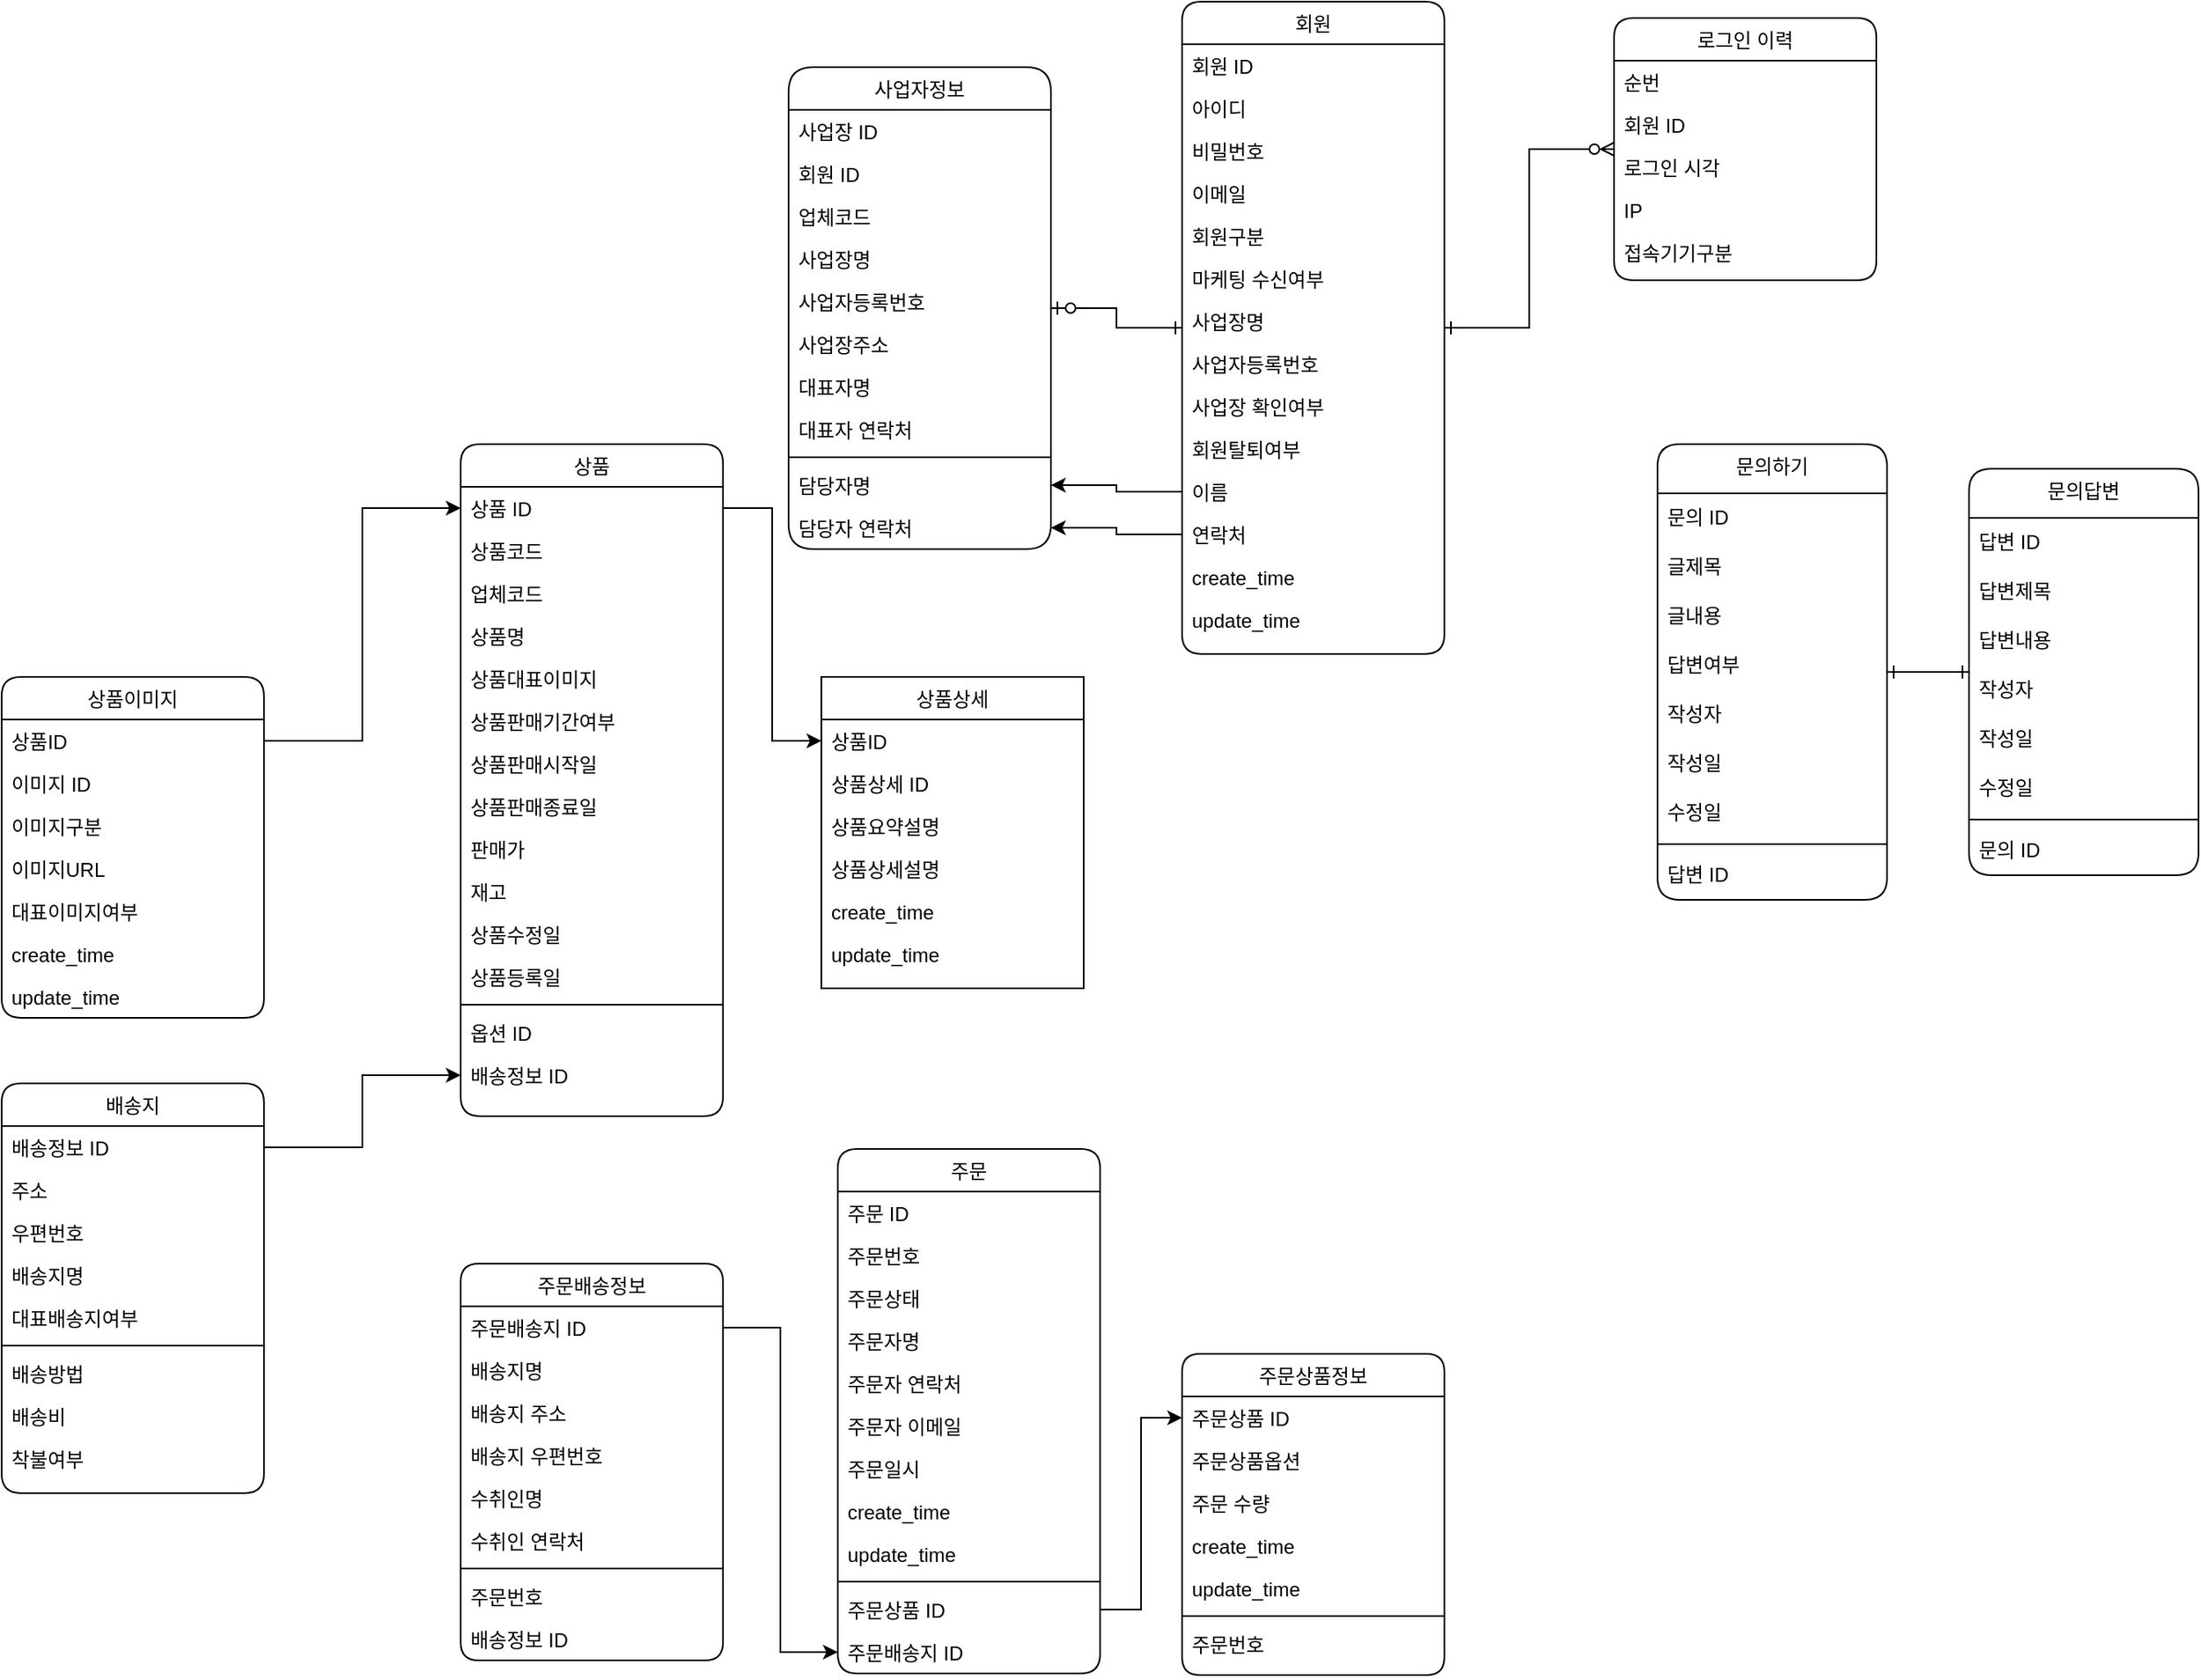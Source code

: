 <mxfile version="24.3.1" type="github">
  <diagram id="C5RBs43oDa-KdzZeNtuy" name="Page-1">
    <mxGraphModel dx="1609" dy="513" grid="1" gridSize="10" guides="1" tooltips="1" connect="1" arrows="1" fold="1" page="1" pageScale="1" pageWidth="827" pageHeight="1169" background="#ffffff" math="0" shadow="0">
      <root>
        <mxCell id="WIyWlLk6GJQsqaUBKTNV-0" />
        <mxCell id="WIyWlLk6GJQsqaUBKTNV-1" parent="WIyWlLk6GJQsqaUBKTNV-0" />
        <mxCell id="zkfFHV4jXpPFQw0GAbJ--0" value="회원" style="swimlane;fontStyle=0;align=center;verticalAlign=top;childLayout=stackLayout;horizontal=1;startSize=26;horizontalStack=0;resizeParent=1;resizeLast=0;collapsible=1;marginBottom=0;rounded=1;shadow=0;strokeWidth=1;labelBackgroundColor=none;" parent="WIyWlLk6GJQsqaUBKTNV-1" vertex="1">
          <mxGeometry x="150" y="20" width="160" height="398" as="geometry">
            <mxRectangle x="230" y="140" width="160" height="26" as="alternateBounds" />
          </mxGeometry>
        </mxCell>
        <mxCell id="D6CnnBwUjy6RVh7Km_Zz-2" value="회원 ID" style="text;align=left;verticalAlign=top;spacingLeft=4;spacingRight=4;overflow=hidden;rotatable=0;points=[[0,0.5],[1,0.5]];portConstraint=eastwest;rounded=1;labelBackgroundColor=none;" parent="zkfFHV4jXpPFQw0GAbJ--0" vertex="1">
          <mxGeometry y="26" width="160" height="26" as="geometry" />
        </mxCell>
        <mxCell id="zkfFHV4jXpPFQw0GAbJ--3" value="아이디" style="text;align=left;verticalAlign=top;spacingLeft=4;spacingRight=4;overflow=hidden;rotatable=0;points=[[0,0.5],[1,0.5]];portConstraint=eastwest;rounded=1;shadow=0;html=0;labelBackgroundColor=none;" parent="zkfFHV4jXpPFQw0GAbJ--0" vertex="1">
          <mxGeometry y="52" width="160" height="26" as="geometry" />
        </mxCell>
        <mxCell id="D6CnnBwUjy6RVh7Km_Zz-1" value="비밀번호" style="text;align=left;verticalAlign=top;spacingLeft=4;spacingRight=4;overflow=hidden;rotatable=0;points=[[0,0.5],[1,0.5]];portConstraint=eastwest;rounded=1;labelBackgroundColor=none;" parent="zkfFHV4jXpPFQw0GAbJ--0" vertex="1">
          <mxGeometry y="78" width="160" height="26" as="geometry" />
        </mxCell>
        <mxCell id="zkfFHV4jXpPFQw0GAbJ--5" value="이메일" style="text;align=left;verticalAlign=top;spacingLeft=4;spacingRight=4;overflow=hidden;rotatable=0;points=[[0,0.5],[1,0.5]];portConstraint=eastwest;rounded=1;labelBackgroundColor=none;" parent="zkfFHV4jXpPFQw0GAbJ--0" vertex="1">
          <mxGeometry y="104" width="160" height="26" as="geometry" />
        </mxCell>
        <mxCell id="8sYRke0jNfnRcLqzot3i-26" value="회원구분" style="text;align=left;verticalAlign=top;spacingLeft=4;spacingRight=4;overflow=hidden;rotatable=0;points=[[0,0.5],[1,0.5]];portConstraint=eastwest;rounded=1;labelBackgroundColor=none;" parent="zkfFHV4jXpPFQw0GAbJ--0" vertex="1">
          <mxGeometry y="130" width="160" height="26" as="geometry" />
        </mxCell>
        <mxCell id="D6CnnBwUjy6RVh7Km_Zz-12" value="마케팅 수신여부" style="text;align=left;verticalAlign=top;spacingLeft=4;spacingRight=4;overflow=hidden;rotatable=0;points=[[0,0.5],[1,0.5]];portConstraint=eastwest;rounded=1;labelBackgroundColor=none;" parent="zkfFHV4jXpPFQw0GAbJ--0" vertex="1">
          <mxGeometry y="156" width="160" height="26" as="geometry" />
        </mxCell>
        <mxCell id="D6CnnBwUjy6RVh7Km_Zz-13" value="사업장명" style="text;align=left;verticalAlign=top;spacingLeft=4;spacingRight=4;overflow=hidden;rotatable=0;points=[[0,0.5],[1,0.5]];portConstraint=eastwest;rounded=1;labelBackgroundColor=none;" parent="zkfFHV4jXpPFQw0GAbJ--0" vertex="1">
          <mxGeometry y="182" width="160" height="26" as="geometry" />
        </mxCell>
        <mxCell id="D6CnnBwUjy6RVh7Km_Zz-15" value="사업자등록번호" style="text;align=left;verticalAlign=top;spacingLeft=4;spacingRight=4;overflow=hidden;rotatable=0;points=[[0,0.5],[1,0.5]];portConstraint=eastwest;rounded=1;labelBackgroundColor=none;" parent="zkfFHV4jXpPFQw0GAbJ--0" vertex="1">
          <mxGeometry y="208" width="160" height="26" as="geometry" />
        </mxCell>
        <mxCell id="8sYRke0jNfnRcLqzot3i-51" value="사업장 확인여부" style="text;align=left;verticalAlign=top;spacingLeft=4;spacingRight=4;overflow=hidden;rotatable=0;points=[[0,0.5],[1,0.5]];portConstraint=eastwest;rounded=1;labelBackgroundColor=none;" parent="zkfFHV4jXpPFQw0GAbJ--0" vertex="1">
          <mxGeometry y="234" width="160" height="26" as="geometry" />
        </mxCell>
        <mxCell id="D6CnnBwUjy6RVh7Km_Zz-54" value="회원탈퇴여부" style="text;align=left;verticalAlign=top;spacingLeft=4;spacingRight=4;overflow=hidden;rotatable=0;points=[[0,0.5],[1,0.5]];portConstraint=eastwest;rounded=1;labelBackgroundColor=none;" parent="zkfFHV4jXpPFQw0GAbJ--0" vertex="1">
          <mxGeometry y="260" width="160" height="26" as="geometry" />
        </mxCell>
        <mxCell id="zkfFHV4jXpPFQw0GAbJ--1" value="이름" style="text;align=left;verticalAlign=top;spacingLeft=4;spacingRight=4;overflow=hidden;rotatable=0;points=[[0,0.5],[1,0.5]];portConstraint=eastwest;rounded=1;labelBackgroundColor=none;" parent="zkfFHV4jXpPFQw0GAbJ--0" vertex="1">
          <mxGeometry y="286" width="160" height="26" as="geometry" />
        </mxCell>
        <mxCell id="zkfFHV4jXpPFQw0GAbJ--2" value="연락처" style="text;align=left;verticalAlign=top;spacingLeft=4;spacingRight=4;overflow=hidden;rotatable=0;points=[[0,0.5],[1,0.5]];portConstraint=eastwest;rounded=1;shadow=0;html=0;labelBackgroundColor=none;" parent="zkfFHV4jXpPFQw0GAbJ--0" vertex="1">
          <mxGeometry y="312" width="160" height="26" as="geometry" />
        </mxCell>
        <mxCell id="8sYRke0jNfnRcLqzot3i-24" value="create_time" style="text;align=left;verticalAlign=top;spacingLeft=4;spacingRight=4;overflow=hidden;rotatable=0;points=[[0,0.5],[1,0.5]];portConstraint=eastwest;rounded=1;labelBackgroundColor=none;" parent="zkfFHV4jXpPFQw0GAbJ--0" vertex="1">
          <mxGeometry y="338" width="160" height="26" as="geometry" />
        </mxCell>
        <mxCell id="8sYRke0jNfnRcLqzot3i-25" value="update_time" style="text;align=left;verticalAlign=top;spacingLeft=4;spacingRight=4;overflow=hidden;rotatable=0;points=[[0,0.5],[1,0.5]];portConstraint=eastwest;rounded=1;labelBackgroundColor=none;" parent="zkfFHV4jXpPFQw0GAbJ--0" vertex="1">
          <mxGeometry y="364" width="160" height="26" as="geometry" />
        </mxCell>
        <mxCell id="zkfFHV4jXpPFQw0GAbJ--17" value="배송지" style="swimlane;fontStyle=0;align=center;verticalAlign=top;childLayout=stackLayout;horizontal=1;startSize=26;horizontalStack=0;resizeParent=1;resizeLast=0;collapsible=1;marginBottom=0;rounded=1;shadow=0;strokeWidth=1;labelBackgroundColor=none;" parent="WIyWlLk6GJQsqaUBKTNV-1" vertex="1">
          <mxGeometry x="-570" y="680" width="160" height="250" as="geometry">
            <mxRectangle x="550" y="140" width="160" height="26" as="alternateBounds" />
          </mxGeometry>
        </mxCell>
        <mxCell id="zkfFHV4jXpPFQw0GAbJ--18" value="배송정보 ID" style="text;align=left;verticalAlign=top;spacingLeft=4;spacingRight=4;overflow=hidden;rotatable=0;points=[[0,0.5],[1,0.5]];portConstraint=eastwest;rounded=1;labelBackgroundColor=none;" parent="zkfFHV4jXpPFQw0GAbJ--17" vertex="1">
          <mxGeometry y="26" width="160" height="26" as="geometry" />
        </mxCell>
        <mxCell id="zkfFHV4jXpPFQw0GAbJ--20" value="주소" style="text;align=left;verticalAlign=top;spacingLeft=4;spacingRight=4;overflow=hidden;rotatable=0;points=[[0,0.5],[1,0.5]];portConstraint=eastwest;rounded=1;shadow=0;html=0;labelBackgroundColor=none;" parent="zkfFHV4jXpPFQw0GAbJ--17" vertex="1">
          <mxGeometry y="52" width="160" height="26" as="geometry" />
        </mxCell>
        <mxCell id="zkfFHV4jXpPFQw0GAbJ--19" value="우편번호" style="text;align=left;verticalAlign=top;spacingLeft=4;spacingRight=4;overflow=hidden;rotatable=0;points=[[0,0.5],[1,0.5]];portConstraint=eastwest;rounded=1;shadow=0;html=0;labelBackgroundColor=none;" parent="zkfFHV4jXpPFQw0GAbJ--17" vertex="1">
          <mxGeometry y="78" width="160" height="26" as="geometry" />
        </mxCell>
        <mxCell id="zkfFHV4jXpPFQw0GAbJ--21" value="배송지명" style="text;align=left;verticalAlign=top;spacingLeft=4;spacingRight=4;overflow=hidden;rotatable=0;points=[[0,0.5],[1,0.5]];portConstraint=eastwest;rounded=1;shadow=0;html=0;labelBackgroundColor=none;" parent="zkfFHV4jXpPFQw0GAbJ--17" vertex="1">
          <mxGeometry y="104" width="160" height="26" as="geometry" />
        </mxCell>
        <mxCell id="zkfFHV4jXpPFQw0GAbJ--22" value="대표배송지여부" style="text;align=left;verticalAlign=top;spacingLeft=4;spacingRight=4;overflow=hidden;rotatable=0;points=[[0,0.5],[1,0.5]];portConstraint=eastwest;rounded=1;shadow=0;html=0;labelBackgroundColor=none;" parent="zkfFHV4jXpPFQw0GAbJ--17" vertex="1">
          <mxGeometry y="130" width="160" height="26" as="geometry" />
        </mxCell>
        <mxCell id="zkfFHV4jXpPFQw0GAbJ--23" value="" style="line;html=1;strokeWidth=1;align=left;verticalAlign=middle;spacingTop=-1;spacingLeft=3;spacingRight=3;rotatable=0;labelPosition=right;points=[];portConstraint=eastwest;rounded=1;labelBackgroundColor=none;" parent="zkfFHV4jXpPFQw0GAbJ--17" vertex="1">
          <mxGeometry y="156" width="160" height="8" as="geometry" />
        </mxCell>
        <mxCell id="zkfFHV4jXpPFQw0GAbJ--24" value="배송방법" style="text;align=left;verticalAlign=top;spacingLeft=4;spacingRight=4;overflow=hidden;rotatable=0;points=[[0,0.5],[1,0.5]];portConstraint=eastwest;rounded=1;labelBackgroundColor=none;" parent="zkfFHV4jXpPFQw0GAbJ--17" vertex="1">
          <mxGeometry y="164" width="160" height="26" as="geometry" />
        </mxCell>
        <mxCell id="zkfFHV4jXpPFQw0GAbJ--25" value="배송비" style="text;align=left;verticalAlign=top;spacingLeft=4;spacingRight=4;overflow=hidden;rotatable=0;points=[[0,0.5],[1,0.5]];portConstraint=eastwest;rounded=1;labelBackgroundColor=none;" parent="zkfFHV4jXpPFQw0GAbJ--17" vertex="1">
          <mxGeometry y="190" width="160" height="26" as="geometry" />
        </mxCell>
        <mxCell id="D6CnnBwUjy6RVh7Km_Zz-21" value="착불여부" style="text;align=left;verticalAlign=top;spacingLeft=4;spacingRight=4;overflow=hidden;rotatable=0;points=[[0,0.5],[1,0.5]];portConstraint=eastwest;rounded=1;labelBackgroundColor=none;" parent="zkfFHV4jXpPFQw0GAbJ--17" vertex="1">
          <mxGeometry y="216" width="160" height="26" as="geometry" />
        </mxCell>
        <mxCell id="D6CnnBwUjy6RVh7Km_Zz-3" value="사업자정보" style="swimlane;fontStyle=0;align=center;verticalAlign=top;childLayout=stackLayout;horizontal=1;startSize=26;horizontalStack=0;resizeParent=1;resizeLast=0;collapsible=1;marginBottom=0;rounded=1;shadow=0;strokeWidth=1;labelBackgroundColor=none;arcSize=19;" parent="WIyWlLk6GJQsqaUBKTNV-1" vertex="1">
          <mxGeometry x="-90" y="60" width="160" height="294" as="geometry">
            <mxRectangle x="550" y="140" width="160" height="26" as="alternateBounds" />
          </mxGeometry>
        </mxCell>
        <mxCell id="D6CnnBwUjy6RVh7Km_Zz-4" value="사업장 ID" style="text;align=left;verticalAlign=top;spacingLeft=4;spacingRight=4;overflow=hidden;rotatable=0;points=[[0,0.5],[1,0.5]];portConstraint=eastwest;rounded=1;labelBackgroundColor=none;" parent="D6CnnBwUjy6RVh7Km_Zz-3" vertex="1">
          <mxGeometry y="26" width="160" height="26" as="geometry" />
        </mxCell>
        <mxCell id="8sYRke0jNfnRcLqzot3i-49" value="회원 ID" style="text;align=left;verticalAlign=top;spacingLeft=4;spacingRight=4;overflow=hidden;rotatable=0;points=[[0,0.5],[1,0.5]];portConstraint=eastwest;rounded=1;labelBackgroundColor=none;" parent="D6CnnBwUjy6RVh7Km_Zz-3" vertex="1">
          <mxGeometry y="52" width="160" height="26" as="geometry" />
        </mxCell>
        <mxCell id="D6CnnBwUjy6RVh7Km_Zz-33" value="업체코드" style="text;align=left;verticalAlign=top;spacingLeft=4;spacingRight=4;overflow=hidden;rotatable=0;points=[[0,0.5],[1,0.5]];portConstraint=eastwest;rounded=1;labelBackgroundColor=none;" parent="D6CnnBwUjy6RVh7Km_Zz-3" vertex="1">
          <mxGeometry y="78" width="160" height="26" as="geometry" />
        </mxCell>
        <mxCell id="D6CnnBwUjy6RVh7Km_Zz-20" value="사업장명" style="text;align=left;verticalAlign=top;spacingLeft=4;spacingRight=4;overflow=hidden;rotatable=0;points=[[0,0.5],[1,0.5]];portConstraint=eastwest;rounded=1;labelBackgroundColor=none;" parent="D6CnnBwUjy6RVh7Km_Zz-3" vertex="1">
          <mxGeometry y="104" width="160" height="26" as="geometry" />
        </mxCell>
        <mxCell id="D6CnnBwUjy6RVh7Km_Zz-7" value="사업자등록번호" style="text;align=left;verticalAlign=top;spacingLeft=4;spacingRight=4;overflow=hidden;rotatable=0;points=[[0,0.5],[1,0.5]];portConstraint=eastwest;rounded=1;shadow=0;html=0;labelBackgroundColor=none;" parent="D6CnnBwUjy6RVh7Km_Zz-3" vertex="1">
          <mxGeometry y="130" width="160" height="26" as="geometry" />
        </mxCell>
        <mxCell id="D6CnnBwUjy6RVh7Km_Zz-8" value="사업장주소" style="text;align=left;verticalAlign=top;spacingLeft=4;spacingRight=4;overflow=hidden;rotatable=0;points=[[0,0.5],[1,0.5]];portConstraint=eastwest;rounded=1;shadow=0;html=0;labelBackgroundColor=none;" parent="D6CnnBwUjy6RVh7Km_Zz-3" vertex="1">
          <mxGeometry y="156" width="160" height="26" as="geometry" />
        </mxCell>
        <mxCell id="D6CnnBwUjy6RVh7Km_Zz-5" value="대표자명" style="text;align=left;verticalAlign=top;spacingLeft=4;spacingRight=4;overflow=hidden;rotatable=0;points=[[0,0.5],[1,0.5]];portConstraint=eastwest;rounded=1;shadow=0;html=0;labelBackgroundColor=none;" parent="D6CnnBwUjy6RVh7Km_Zz-3" vertex="1">
          <mxGeometry y="182" width="160" height="26" as="geometry" />
        </mxCell>
        <mxCell id="D6CnnBwUjy6RVh7Km_Zz-6" value="대표자 연락처" style="text;align=left;verticalAlign=top;spacingLeft=4;spacingRight=4;overflow=hidden;rotatable=0;points=[[0,0.5],[1,0.5]];portConstraint=eastwest;rounded=1;shadow=0;html=0;labelBackgroundColor=none;" parent="D6CnnBwUjy6RVh7Km_Zz-3" vertex="1">
          <mxGeometry y="208" width="160" height="26" as="geometry" />
        </mxCell>
        <mxCell id="D6CnnBwUjy6RVh7Km_Zz-9" value="" style="line;html=1;strokeWidth=1;align=left;verticalAlign=middle;spacingTop=-1;spacingLeft=3;spacingRight=3;rotatable=0;labelPosition=right;points=[];portConstraint=eastwest;rounded=1;labelBackgroundColor=none;" parent="D6CnnBwUjy6RVh7Km_Zz-3" vertex="1">
          <mxGeometry y="234" width="160" height="8" as="geometry" />
        </mxCell>
        <mxCell id="D6CnnBwUjy6RVh7Km_Zz-10" value="담당자명" style="text;align=left;verticalAlign=top;spacingLeft=4;spacingRight=4;overflow=hidden;rotatable=0;points=[[0,0.5],[1,0.5]];portConstraint=eastwest;rounded=1;labelBackgroundColor=none;" parent="D6CnnBwUjy6RVh7Km_Zz-3" vertex="1">
          <mxGeometry y="242" width="160" height="26" as="geometry" />
        </mxCell>
        <mxCell id="D6CnnBwUjy6RVh7Km_Zz-11" value="담당자 연락처" style="text;align=left;verticalAlign=top;spacingLeft=4;spacingRight=4;overflow=hidden;rotatable=0;points=[[0,0.5],[1,0.5]];portConstraint=eastwest;rounded=1;labelBackgroundColor=none;" parent="D6CnnBwUjy6RVh7Km_Zz-3" vertex="1">
          <mxGeometry y="268" width="160" height="26" as="geometry" />
        </mxCell>
        <mxCell id="D6CnnBwUjy6RVh7Km_Zz-23" value="상품" style="swimlane;fontStyle=0;align=center;verticalAlign=top;childLayout=stackLayout;horizontal=1;startSize=26;horizontalStack=0;resizeParent=1;resizeLast=0;collapsible=1;marginBottom=0;rounded=1;shadow=0;strokeWidth=1;labelBackgroundColor=none;" parent="WIyWlLk6GJQsqaUBKTNV-1" vertex="1">
          <mxGeometry x="-290" y="290" width="160" height="410" as="geometry">
            <mxRectangle x="550" y="140" width="160" height="26" as="alternateBounds" />
          </mxGeometry>
        </mxCell>
        <mxCell id="D6CnnBwUjy6RVh7Km_Zz-24" value="상품 ID" style="text;align=left;verticalAlign=top;spacingLeft=4;spacingRight=4;overflow=hidden;rotatable=0;points=[[0,0.5],[1,0.5]];portConstraint=eastwest;rounded=1;labelBackgroundColor=none;" parent="D6CnnBwUjy6RVh7Km_Zz-23" vertex="1">
          <mxGeometry y="26" width="160" height="26" as="geometry" />
        </mxCell>
        <mxCell id="D6CnnBwUjy6RVh7Km_Zz-25" value="상품코드" style="text;align=left;verticalAlign=top;spacingLeft=4;spacingRight=4;overflow=hidden;rotatable=0;points=[[0,0.5],[1,0.5]];portConstraint=eastwest;rounded=1;shadow=0;html=0;labelBackgroundColor=none;" parent="D6CnnBwUjy6RVh7Km_Zz-23" vertex="1">
          <mxGeometry y="52" width="160" height="26" as="geometry" />
        </mxCell>
        <mxCell id="D6CnnBwUjy6RVh7Km_Zz-26" value="업체코드" style="text;align=left;verticalAlign=top;spacingLeft=4;spacingRight=4;overflow=hidden;rotatable=0;points=[[0,0.5],[1,0.5]];portConstraint=eastwest;rounded=1;shadow=0;html=0;labelBackgroundColor=none;" parent="D6CnnBwUjy6RVh7Km_Zz-23" vertex="1">
          <mxGeometry y="78" width="160" height="26" as="geometry" />
        </mxCell>
        <mxCell id="D6CnnBwUjy6RVh7Km_Zz-27" value="상품명" style="text;align=left;verticalAlign=top;spacingLeft=4;spacingRight=4;overflow=hidden;rotatable=0;points=[[0,0.5],[1,0.5]];portConstraint=eastwest;rounded=1;shadow=0;html=0;labelBackgroundColor=none;" parent="D6CnnBwUjy6RVh7Km_Zz-23" vertex="1">
          <mxGeometry y="104" width="160" height="26" as="geometry" />
        </mxCell>
        <mxCell id="D6CnnBwUjy6RVh7Km_Zz-28" value="상품대표이미지" style="text;align=left;verticalAlign=top;spacingLeft=4;spacingRight=4;overflow=hidden;rotatable=0;points=[[0,0.5],[1,0.5]];portConstraint=eastwest;rounded=1;shadow=0;html=0;labelBackgroundColor=none;" parent="D6CnnBwUjy6RVh7Km_Zz-23" vertex="1">
          <mxGeometry y="130" width="160" height="26" as="geometry" />
        </mxCell>
        <mxCell id="D6CnnBwUjy6RVh7Km_Zz-32" value="상품판매기간여부" style="text;align=left;verticalAlign=top;spacingLeft=4;spacingRight=4;overflow=hidden;rotatable=0;points=[[0,0.5],[1,0.5]];portConstraint=eastwest;rounded=1;labelBackgroundColor=none;" parent="D6CnnBwUjy6RVh7Km_Zz-23" vertex="1">
          <mxGeometry y="156" width="160" height="26" as="geometry" />
        </mxCell>
        <mxCell id="D6CnnBwUjy6RVh7Km_Zz-50" value="상품판매시작일" style="text;align=left;verticalAlign=top;spacingLeft=4;spacingRight=4;overflow=hidden;rotatable=0;points=[[0,0.5],[1,0.5]];portConstraint=eastwest;rounded=1;labelBackgroundColor=none;" parent="D6CnnBwUjy6RVh7Km_Zz-23" vertex="1">
          <mxGeometry y="182" width="160" height="26" as="geometry" />
        </mxCell>
        <mxCell id="D6CnnBwUjy6RVh7Km_Zz-51" value="상품판매종료일" style="text;align=left;verticalAlign=top;spacingLeft=4;spacingRight=4;overflow=hidden;rotatable=0;points=[[0,0.5],[1,0.5]];portConstraint=eastwest;rounded=1;labelBackgroundColor=none;" parent="D6CnnBwUjy6RVh7Km_Zz-23" vertex="1">
          <mxGeometry y="208" width="160" height="26" as="geometry" />
        </mxCell>
        <mxCell id="D6CnnBwUjy6RVh7Km_Zz-52" value="판매가&#xa;" style="text;align=left;verticalAlign=top;spacingLeft=4;spacingRight=4;overflow=hidden;rotatable=0;points=[[0,0.5],[1,0.5]];portConstraint=eastwest;rounded=1;labelBackgroundColor=none;" parent="D6CnnBwUjy6RVh7Km_Zz-23" vertex="1">
          <mxGeometry y="234" width="160" height="26" as="geometry" />
        </mxCell>
        <mxCell id="D6CnnBwUjy6RVh7Km_Zz-53" value="재고&#xa;" style="text;align=left;verticalAlign=top;spacingLeft=4;spacingRight=4;overflow=hidden;rotatable=0;points=[[0,0.5],[1,0.5]];portConstraint=eastwest;rounded=1;labelBackgroundColor=none;" parent="D6CnnBwUjy6RVh7Km_Zz-23" vertex="1">
          <mxGeometry y="260" width="160" height="26" as="geometry" />
        </mxCell>
        <mxCell id="D6CnnBwUjy6RVh7Km_Zz-58" value="상품수정일" style="text;align=left;verticalAlign=top;spacingLeft=4;spacingRight=4;overflow=hidden;rotatable=0;points=[[0,0.5],[1,0.5]];portConstraint=eastwest;rounded=1;labelBackgroundColor=none;" parent="D6CnnBwUjy6RVh7Km_Zz-23" vertex="1">
          <mxGeometry y="286" width="160" height="26" as="geometry" />
        </mxCell>
        <mxCell id="8sYRke0jNfnRcLqzot3i-0" value="상품등록일&#xa;&#xa;" style="text;align=left;verticalAlign=top;spacingLeft=4;spacingRight=4;overflow=hidden;rotatable=0;points=[[0,0.5],[1,0.5]];portConstraint=eastwest;rounded=1;labelBackgroundColor=none;" parent="D6CnnBwUjy6RVh7Km_Zz-23" vertex="1">
          <mxGeometry y="312" width="160" height="26" as="geometry" />
        </mxCell>
        <mxCell id="uRydqITHOqcOp4tTUxPH-38" value="" style="line;html=1;strokeWidth=1;align=left;verticalAlign=middle;spacingTop=-1;spacingLeft=3;spacingRight=3;rotatable=0;labelPosition=right;points=[];portConstraint=eastwest;rounded=1;labelBackgroundColor=none;" parent="D6CnnBwUjy6RVh7Km_Zz-23" vertex="1">
          <mxGeometry y="338" width="160" height="8" as="geometry" />
        </mxCell>
        <mxCell id="8sYRke0jNfnRcLqzot3i-46" value="옵션 ID" style="text;align=left;verticalAlign=top;spacingLeft=4;spacingRight=4;overflow=hidden;rotatable=0;points=[[0,0.5],[1,0.5]];portConstraint=eastwest;rounded=1;labelBackgroundColor=none;" parent="D6CnnBwUjy6RVh7Km_Zz-23" vertex="1">
          <mxGeometry y="346" width="160" height="26" as="geometry" />
        </mxCell>
        <mxCell id="uRydqITHOqcOp4tTUxPH-36" value="배송정보 ID" style="text;align=left;verticalAlign=top;spacingLeft=4;spacingRight=4;overflow=hidden;rotatable=0;points=[[0,0.5],[1,0.5]];portConstraint=eastwest;rounded=1;labelBackgroundColor=none;" parent="D6CnnBwUjy6RVh7Km_Zz-23" vertex="1">
          <mxGeometry y="372" width="160" height="26" as="geometry" />
        </mxCell>
        <mxCell id="D6CnnBwUjy6RVh7Km_Zz-34" value="상품이미지" style="swimlane;fontStyle=0;align=center;verticalAlign=top;childLayout=stackLayout;horizontal=1;startSize=26;horizontalStack=0;resizeParent=1;resizeLast=0;collapsible=1;marginBottom=0;rounded=1;shadow=0;strokeWidth=1;labelBackgroundColor=none;" parent="WIyWlLk6GJQsqaUBKTNV-1" vertex="1">
          <mxGeometry x="-570" y="432" width="160" height="208" as="geometry">
            <mxRectangle x="550" y="140" width="160" height="26" as="alternateBounds" />
          </mxGeometry>
        </mxCell>
        <mxCell id="D6CnnBwUjy6RVh7Km_Zz-36" value="상품ID" style="text;align=left;verticalAlign=top;spacingLeft=4;spacingRight=4;overflow=hidden;rotatable=0;points=[[0,0.5],[1,0.5]];portConstraint=eastwest;rounded=1;shadow=0;html=0;labelBackgroundColor=none;" parent="D6CnnBwUjy6RVh7Km_Zz-34" vertex="1">
          <mxGeometry y="26" width="160" height="26" as="geometry" />
        </mxCell>
        <mxCell id="D6CnnBwUjy6RVh7Km_Zz-35" value="이미지 ID" style="text;align=left;verticalAlign=top;spacingLeft=4;spacingRight=4;overflow=hidden;rotatable=0;points=[[0,0.5],[1,0.5]];portConstraint=eastwest;rounded=1;labelBackgroundColor=none;" parent="D6CnnBwUjy6RVh7Km_Zz-34" vertex="1">
          <mxGeometry y="52" width="160" height="26" as="geometry" />
        </mxCell>
        <mxCell id="D6CnnBwUjy6RVh7Km_Zz-47" value="이미지구분" style="text;align=left;verticalAlign=top;spacingLeft=4;spacingRight=4;overflow=hidden;rotatable=0;points=[[0,0.5],[1,0.5]];portConstraint=eastwest;rounded=1;shadow=0;html=0;labelBackgroundColor=none;" parent="D6CnnBwUjy6RVh7Km_Zz-34" vertex="1">
          <mxGeometry y="78" width="160" height="26" as="geometry" />
        </mxCell>
        <mxCell id="D6CnnBwUjy6RVh7Km_Zz-37" value="이미지URL" style="text;align=left;verticalAlign=top;spacingLeft=4;spacingRight=4;overflow=hidden;rotatable=0;points=[[0,0.5],[1,0.5]];portConstraint=eastwest;rounded=1;shadow=0;html=0;labelBackgroundColor=none;" parent="D6CnnBwUjy6RVh7Km_Zz-34" vertex="1">
          <mxGeometry y="104" width="160" height="26" as="geometry" />
        </mxCell>
        <mxCell id="D6CnnBwUjy6RVh7Km_Zz-45" value="대표이미지여부" style="text;align=left;verticalAlign=top;spacingLeft=4;spacingRight=4;overflow=hidden;rotatable=0;points=[[0,0.5],[1,0.5]];portConstraint=eastwest;rounded=1;shadow=0;html=0;labelBackgroundColor=none;" parent="D6CnnBwUjy6RVh7Km_Zz-34" vertex="1">
          <mxGeometry y="130" width="160" height="26" as="geometry" />
        </mxCell>
        <mxCell id="8sYRke0jNfnRcLqzot3i-47" value="create_time" style="text;align=left;verticalAlign=top;spacingLeft=4;spacingRight=4;overflow=hidden;rotatable=0;points=[[0,0.5],[1,0.5]];portConstraint=eastwest;rounded=1;shadow=0;html=0;labelBackgroundColor=none;" parent="D6CnnBwUjy6RVh7Km_Zz-34" vertex="1">
          <mxGeometry y="156" width="160" height="26" as="geometry" />
        </mxCell>
        <mxCell id="8sYRke0jNfnRcLqzot3i-48" value="update_time" style="text;align=left;verticalAlign=top;spacingLeft=4;spacingRight=4;overflow=hidden;rotatable=0;points=[[0,0.5],[1,0.5]];portConstraint=eastwest;rounded=1;shadow=0;html=0;labelBackgroundColor=none;" parent="D6CnnBwUjy6RVh7Km_Zz-34" vertex="1">
          <mxGeometry y="182" width="160" height="26" as="geometry" />
        </mxCell>
        <mxCell id="D6CnnBwUjy6RVh7Km_Zz-43" style="edgeStyle=orthogonalEdgeStyle;rounded=0;orthogonalLoop=1;jettySize=auto;html=1;exitX=1;exitY=0.5;exitDx=0;exitDy=0;entryX=0;entryY=0.5;entryDx=0;entryDy=0;flowAnimation=0;" parent="WIyWlLk6GJQsqaUBKTNV-1" source="D6CnnBwUjy6RVh7Km_Zz-36" target="D6CnnBwUjy6RVh7Km_Zz-24" edge="1">
          <mxGeometry relative="1" as="geometry" />
        </mxCell>
        <mxCell id="D6CnnBwUjy6RVh7Km_Zz-55" style="edgeStyle=orthogonalEdgeStyle;rounded=0;orthogonalLoop=1;jettySize=auto;html=1;exitX=0;exitY=0.5;exitDx=0;exitDy=0;entryX=1;entryY=0.5;entryDx=0;entryDy=0;" parent="WIyWlLk6GJQsqaUBKTNV-1" source="zkfFHV4jXpPFQw0GAbJ--1" target="D6CnnBwUjy6RVh7Km_Zz-10" edge="1">
          <mxGeometry relative="1" as="geometry" />
        </mxCell>
        <mxCell id="D6CnnBwUjy6RVh7Km_Zz-56" style="edgeStyle=orthogonalEdgeStyle;rounded=0;orthogonalLoop=1;jettySize=auto;html=1;exitX=0;exitY=0.5;exitDx=0;exitDy=0;" parent="WIyWlLk6GJQsqaUBKTNV-1" source="zkfFHV4jXpPFQw0GAbJ--2" target="D6CnnBwUjy6RVh7Km_Zz-11" edge="1">
          <mxGeometry relative="1" as="geometry" />
        </mxCell>
        <mxCell id="8sYRke0jNfnRcLqzot3i-20" value="문의하기" style="swimlane;fontStyle=0;childLayout=stackLayout;horizontal=1;startSize=30;horizontalStack=0;resizeParent=1;resizeParentMax=0;resizeLast=0;collapsible=1;marginBottom=0;whiteSpace=wrap;html=1;rounded=1;shadow=0;strokeColor=default;strokeWidth=1;align=center;verticalAlign=top;fontFamily=Helvetica;fontSize=12;fontColor=default;labelBackgroundColor=none;fillColor=default;movable=1;resizable=1;rotatable=1;deletable=1;editable=1;locked=0;connectable=1;" parent="WIyWlLk6GJQsqaUBKTNV-1" vertex="1">
          <mxGeometry x="440" y="290" width="140" height="278" as="geometry" />
        </mxCell>
        <mxCell id="8sYRke0jNfnRcLqzot3i-21" value="문의 ID" style="text;strokeColor=none;fillColor=none;align=left;verticalAlign=middle;spacingLeft=4;spacingRight=4;overflow=hidden;points=[[0,0.5],[1,0.5]];portConstraint=eastwest;rotatable=0;whiteSpace=wrap;html=1;fontFamily=Helvetica;fontSize=12;fontColor=default;fontStyle=0;labelBackgroundColor=none;" parent="8sYRke0jNfnRcLqzot3i-20" vertex="1">
          <mxGeometry y="30" width="140" height="30" as="geometry" />
        </mxCell>
        <mxCell id="8sYRke0jNfnRcLqzot3i-27" value="글제목" style="text;strokeColor=none;fillColor=none;align=left;verticalAlign=middle;spacingLeft=4;spacingRight=4;overflow=hidden;points=[[0,0.5],[1,0.5]];portConstraint=eastwest;rotatable=0;whiteSpace=wrap;html=1;fontFamily=Helvetica;fontSize=12;fontColor=default;fontStyle=0;labelBackgroundColor=none;" parent="8sYRke0jNfnRcLqzot3i-20" vertex="1">
          <mxGeometry y="60" width="140" height="30" as="geometry" />
        </mxCell>
        <mxCell id="8sYRke0jNfnRcLqzot3i-28" value="글내용" style="text;strokeColor=none;fillColor=none;align=left;verticalAlign=middle;spacingLeft=4;spacingRight=4;overflow=hidden;points=[[0,0.5],[1,0.5]];portConstraint=eastwest;rotatable=0;whiteSpace=wrap;html=1;fontFamily=Helvetica;fontSize=12;fontColor=default;fontStyle=0;labelBackgroundColor=none;" parent="8sYRke0jNfnRcLqzot3i-20" vertex="1">
          <mxGeometry y="90" width="140" height="30" as="geometry" />
        </mxCell>
        <mxCell id="8sYRke0jNfnRcLqzot3i-30" value="답변여부" style="text;strokeColor=none;fillColor=none;align=left;verticalAlign=middle;spacingLeft=4;spacingRight=4;overflow=hidden;points=[[0,0.5],[1,0.5]];portConstraint=eastwest;rotatable=0;whiteSpace=wrap;html=1;fontFamily=Helvetica;fontSize=12;fontColor=default;fontStyle=0;labelBackgroundColor=none;" parent="8sYRke0jNfnRcLqzot3i-20" vertex="1">
          <mxGeometry y="120" width="140" height="30" as="geometry" />
        </mxCell>
        <mxCell id="8sYRke0jNfnRcLqzot3i-22" value="작성자" style="text;strokeColor=none;fillColor=none;align=left;verticalAlign=middle;spacingLeft=4;spacingRight=4;overflow=hidden;points=[[0,0.5],[1,0.5]];portConstraint=eastwest;rotatable=0;whiteSpace=wrap;html=1;fontFamily=Helvetica;fontSize=12;fontColor=default;fontStyle=0;labelBackgroundColor=none;" parent="8sYRke0jNfnRcLqzot3i-20" vertex="1">
          <mxGeometry y="150" width="140" height="30" as="geometry" />
        </mxCell>
        <mxCell id="8sYRke0jNfnRcLqzot3i-23" value="작성일" style="text;strokeColor=none;fillColor=none;align=left;verticalAlign=middle;spacingLeft=4;spacingRight=4;overflow=hidden;points=[[0,0.5],[1,0.5]];portConstraint=eastwest;rotatable=0;whiteSpace=wrap;html=1;fontFamily=Helvetica;fontSize=12;fontColor=default;fontStyle=0;labelBackgroundColor=none;" parent="8sYRke0jNfnRcLqzot3i-20" vertex="1">
          <mxGeometry y="180" width="140" height="30" as="geometry" />
        </mxCell>
        <mxCell id="8sYRke0jNfnRcLqzot3i-29" value="수정일" style="text;strokeColor=none;fillColor=none;align=left;verticalAlign=middle;spacingLeft=4;spacingRight=4;overflow=hidden;points=[[0,0.5],[1,0.5]];portConstraint=eastwest;rotatable=0;whiteSpace=wrap;html=1;fontFamily=Helvetica;fontSize=12;fontColor=default;fontStyle=0;labelBackgroundColor=none;" parent="8sYRke0jNfnRcLqzot3i-20" vertex="1">
          <mxGeometry y="210" width="140" height="30" as="geometry" />
        </mxCell>
        <mxCell id="8sYRke0jNfnRcLqzot3i-42" value="" style="line;html=1;strokeWidth=1;align=left;verticalAlign=middle;spacingTop=-1;spacingLeft=3;spacingRight=3;rotatable=0;labelPosition=right;points=[];portConstraint=eastwest;rounded=1;labelBackgroundColor=none;" parent="8sYRke0jNfnRcLqzot3i-20" vertex="1">
          <mxGeometry y="240" width="140" height="8" as="geometry" />
        </mxCell>
        <mxCell id="8sYRke0jNfnRcLqzot3i-31" value="답변&amp;nbsp;&lt;span style=&quot;background-color: initial;&quot;&gt;ID&lt;/span&gt;" style="text;strokeColor=none;fillColor=none;align=left;verticalAlign=middle;spacingLeft=4;spacingRight=4;overflow=hidden;points=[[0,0.5],[1,0.5]];portConstraint=eastwest;rotatable=0;whiteSpace=wrap;html=1;fontFamily=Helvetica;fontSize=12;fontColor=default;fontStyle=0;labelBackgroundColor=none;" parent="8sYRke0jNfnRcLqzot3i-20" vertex="1">
          <mxGeometry y="248" width="140" height="30" as="geometry" />
        </mxCell>
        <mxCell id="8sYRke0jNfnRcLqzot3i-32" value="문의답변" style="swimlane;fontStyle=0;childLayout=stackLayout;horizontal=1;startSize=30;horizontalStack=0;resizeParent=1;resizeParentMax=0;resizeLast=0;collapsible=1;marginBottom=0;whiteSpace=wrap;html=1;rounded=1;shadow=0;strokeColor=default;strokeWidth=1;align=center;verticalAlign=top;fontFamily=Helvetica;fontSize=12;fontColor=default;labelBackgroundColor=none;fillColor=default;movable=1;resizable=1;rotatable=1;deletable=1;editable=1;locked=0;connectable=1;" parent="WIyWlLk6GJQsqaUBKTNV-1" vertex="1">
          <mxGeometry x="630" y="305" width="140" height="248" as="geometry" />
        </mxCell>
        <mxCell id="8sYRke0jNfnRcLqzot3i-33" value="답변 ID" style="text;strokeColor=none;fillColor=none;align=left;verticalAlign=middle;spacingLeft=4;spacingRight=4;overflow=hidden;points=[[0,0.5],[1,0.5]];portConstraint=eastwest;rotatable=0;whiteSpace=wrap;html=1;fontFamily=Helvetica;fontSize=12;fontColor=default;fontStyle=0;labelBackgroundColor=none;" parent="8sYRke0jNfnRcLqzot3i-32" vertex="1">
          <mxGeometry y="30" width="140" height="30" as="geometry" />
        </mxCell>
        <mxCell id="8sYRke0jNfnRcLqzot3i-34" value="답변제목" style="text;strokeColor=none;fillColor=none;align=left;verticalAlign=middle;spacingLeft=4;spacingRight=4;overflow=hidden;points=[[0,0.5],[1,0.5]];portConstraint=eastwest;rotatable=0;whiteSpace=wrap;html=1;fontFamily=Helvetica;fontSize=12;fontColor=default;fontStyle=0;labelBackgroundColor=none;" parent="8sYRke0jNfnRcLqzot3i-32" vertex="1">
          <mxGeometry y="60" width="140" height="30" as="geometry" />
        </mxCell>
        <mxCell id="8sYRke0jNfnRcLqzot3i-35" value="답변내용" style="text;strokeColor=none;fillColor=none;align=left;verticalAlign=middle;spacingLeft=4;spacingRight=4;overflow=hidden;points=[[0,0.5],[1,0.5]];portConstraint=eastwest;rotatable=0;whiteSpace=wrap;html=1;fontFamily=Helvetica;fontSize=12;fontColor=default;fontStyle=0;labelBackgroundColor=none;" parent="8sYRke0jNfnRcLqzot3i-32" vertex="1">
          <mxGeometry y="90" width="140" height="30" as="geometry" />
        </mxCell>
        <mxCell id="8sYRke0jNfnRcLqzot3i-38" value="작성자" style="text;strokeColor=none;fillColor=none;align=left;verticalAlign=middle;spacingLeft=4;spacingRight=4;overflow=hidden;points=[[0,0.5],[1,0.5]];portConstraint=eastwest;rotatable=0;whiteSpace=wrap;html=1;fontFamily=Helvetica;fontSize=12;fontColor=default;fontStyle=0;labelBackgroundColor=none;" parent="8sYRke0jNfnRcLqzot3i-32" vertex="1">
          <mxGeometry y="120" width="140" height="30" as="geometry" />
        </mxCell>
        <mxCell id="8sYRke0jNfnRcLqzot3i-39" value="작성일" style="text;strokeColor=none;fillColor=none;align=left;verticalAlign=middle;spacingLeft=4;spacingRight=4;overflow=hidden;points=[[0,0.5],[1,0.5]];portConstraint=eastwest;rotatable=0;whiteSpace=wrap;html=1;fontFamily=Helvetica;fontSize=12;fontColor=default;fontStyle=0;labelBackgroundColor=none;" parent="8sYRke0jNfnRcLqzot3i-32" vertex="1">
          <mxGeometry y="150" width="140" height="30" as="geometry" />
        </mxCell>
        <mxCell id="8sYRke0jNfnRcLqzot3i-40" value="수정일" style="text;strokeColor=none;fillColor=none;align=left;verticalAlign=middle;spacingLeft=4;spacingRight=4;overflow=hidden;points=[[0,0.5],[1,0.5]];portConstraint=eastwest;rotatable=0;whiteSpace=wrap;html=1;fontFamily=Helvetica;fontSize=12;fontColor=default;fontStyle=0;labelBackgroundColor=none;" parent="8sYRke0jNfnRcLqzot3i-32" vertex="1">
          <mxGeometry y="180" width="140" height="30" as="geometry" />
        </mxCell>
        <mxCell id="8sYRke0jNfnRcLqzot3i-41" value="" style="line;html=1;strokeWidth=1;align=left;verticalAlign=middle;spacingTop=-1;spacingLeft=3;spacingRight=3;rotatable=0;labelPosition=right;points=[];portConstraint=eastwest;rounded=1;labelBackgroundColor=none;" parent="8sYRke0jNfnRcLqzot3i-32" vertex="1">
          <mxGeometry y="210" width="140" height="8" as="geometry" />
        </mxCell>
        <mxCell id="8sYRke0jNfnRcLqzot3i-36" value="문의&amp;nbsp;&lt;span style=&quot;background-color: initial;&quot;&gt;ID&lt;/span&gt;" style="text;strokeColor=none;fillColor=none;align=left;verticalAlign=middle;spacingLeft=4;spacingRight=4;overflow=hidden;points=[[0,0.5],[1,0.5]];portConstraint=eastwest;rotatable=0;whiteSpace=wrap;html=1;fontFamily=Helvetica;fontSize=12;fontColor=default;fontStyle=0;labelBackgroundColor=none;" parent="8sYRke0jNfnRcLqzot3i-32" vertex="1">
          <mxGeometry y="218" width="140" height="30" as="geometry" />
        </mxCell>
        <mxCell id="8sYRke0jNfnRcLqzot3i-50" style="edgeStyle=orthogonalEdgeStyle;rounded=0;orthogonalLoop=1;jettySize=auto;html=1;endArrow=ERzeroToOne;endFill=0;startArrow=ERone;startFill=0;" parent="WIyWlLk6GJQsqaUBKTNV-1" source="zkfFHV4jXpPFQw0GAbJ--0" target="D6CnnBwUjy6RVh7Km_Zz-3" edge="1">
          <mxGeometry relative="1" as="geometry">
            <mxPoint x="310.0" y="40.0" as="sourcePoint" />
            <mxPoint x="450" y="56" as="targetPoint" />
          </mxGeometry>
        </mxCell>
        <mxCell id="8sYRke0jNfnRcLqzot3i-53" value="" style="endArrow=ERone;html=1;rounded=0;startArrow=ERone;startFill=0;endFill=0;" parent="WIyWlLk6GJQsqaUBKTNV-1" source="8sYRke0jNfnRcLqzot3i-20" target="8sYRke0jNfnRcLqzot3i-32" edge="1">
          <mxGeometry width="50" height="50" relative="1" as="geometry">
            <mxPoint x="660" y="680" as="sourcePoint" />
            <mxPoint x="710" y="630" as="targetPoint" />
          </mxGeometry>
        </mxCell>
        <mxCell id="8sYRke0jNfnRcLqzot3i-69" style="edgeStyle=orthogonalEdgeStyle;rounded=0;orthogonalLoop=1;jettySize=auto;html=1;endArrow=ERone;endFill=0;startArrow=ERzeroToMany;startFill=0;" parent="WIyWlLk6GJQsqaUBKTNV-1" source="8sYRke0jNfnRcLqzot3i-54" target="zkfFHV4jXpPFQw0GAbJ--0" edge="1">
          <mxGeometry relative="1" as="geometry">
            <mxPoint x="70" y="60" as="targetPoint" />
          </mxGeometry>
        </mxCell>
        <mxCell id="8sYRke0jNfnRcLqzot3i-54" value="로그인 이력" style="swimlane;fontStyle=0;align=center;verticalAlign=top;childLayout=stackLayout;horizontal=1;startSize=26;horizontalStack=0;resizeParent=1;resizeLast=0;collapsible=1;marginBottom=0;rounded=1;shadow=0;strokeWidth=1;labelBackgroundColor=none;" parent="WIyWlLk6GJQsqaUBKTNV-1" vertex="1">
          <mxGeometry x="413.5" y="30" width="160" height="160" as="geometry">
            <mxRectangle x="230" y="140" width="160" height="26" as="alternateBounds" />
          </mxGeometry>
        </mxCell>
        <mxCell id="8sYRke0jNfnRcLqzot3i-58" value="순번" style="text;align=left;verticalAlign=top;spacingLeft=4;spacingRight=4;overflow=hidden;rotatable=0;points=[[0,0.5],[1,0.5]];portConstraint=eastwest;rounded=1;labelBackgroundColor=none;" parent="8sYRke0jNfnRcLqzot3i-54" vertex="1">
          <mxGeometry y="26" width="160" height="26" as="geometry" />
        </mxCell>
        <mxCell id="8sYRke0jNfnRcLqzot3i-55" value="회원 ID" style="text;align=left;verticalAlign=top;spacingLeft=4;spacingRight=4;overflow=hidden;rotatable=0;points=[[0,0.5],[1,0.5]];portConstraint=eastwest;rounded=1;labelBackgroundColor=none;" parent="8sYRke0jNfnRcLqzot3i-54" vertex="1">
          <mxGeometry y="52" width="160" height="26" as="geometry" />
        </mxCell>
        <mxCell id="8sYRke0jNfnRcLqzot3i-56" value="로그인 시각" style="text;align=left;verticalAlign=top;spacingLeft=4;spacingRight=4;overflow=hidden;rotatable=0;points=[[0,0.5],[1,0.5]];portConstraint=eastwest;rounded=1;shadow=0;html=0;labelBackgroundColor=none;" parent="8sYRke0jNfnRcLqzot3i-54" vertex="1">
          <mxGeometry y="78" width="160" height="26" as="geometry" />
        </mxCell>
        <mxCell id="8sYRke0jNfnRcLqzot3i-59" value="IP" style="text;align=left;verticalAlign=top;spacingLeft=4;spacingRight=4;overflow=hidden;rotatable=0;points=[[0,0.5],[1,0.5]];portConstraint=eastwest;rounded=1;labelBackgroundColor=none;" parent="8sYRke0jNfnRcLqzot3i-54" vertex="1">
          <mxGeometry y="104" width="160" height="26" as="geometry" />
        </mxCell>
        <mxCell id="8sYRke0jNfnRcLqzot3i-60" value="접속기기구분" style="text;align=left;verticalAlign=top;spacingLeft=4;spacingRight=4;overflow=hidden;rotatable=0;points=[[0,0.5],[1,0.5]];portConstraint=eastwest;rounded=1;labelBackgroundColor=none;" parent="8sYRke0jNfnRcLqzot3i-54" vertex="1">
          <mxGeometry y="130" width="160" height="26" as="geometry" />
        </mxCell>
        <mxCell id="uRydqITHOqcOp4tTUxPH-0" value="주문" style="swimlane;fontStyle=0;align=center;verticalAlign=top;childLayout=stackLayout;horizontal=1;startSize=26;horizontalStack=0;resizeParent=1;resizeLast=0;collapsible=1;marginBottom=0;rounded=1;shadow=0;strokeWidth=1;labelBackgroundColor=none;" parent="WIyWlLk6GJQsqaUBKTNV-1" vertex="1">
          <mxGeometry x="-60" y="720" width="160" height="320" as="geometry">
            <mxRectangle x="550" y="140" width="160" height="26" as="alternateBounds" />
          </mxGeometry>
        </mxCell>
        <mxCell id="uRydqITHOqcOp4tTUxPH-1" value="주문 ID" style="text;align=left;verticalAlign=top;spacingLeft=4;spacingRight=4;overflow=hidden;rotatable=0;points=[[0,0.5],[1,0.5]];portConstraint=eastwest;rounded=1;labelBackgroundColor=none;" parent="uRydqITHOqcOp4tTUxPH-0" vertex="1">
          <mxGeometry y="26" width="160" height="26" as="geometry" />
        </mxCell>
        <mxCell id="uRydqITHOqcOp4tTUxPH-2" value="주문번호" style="text;align=left;verticalAlign=top;spacingLeft=4;spacingRight=4;overflow=hidden;rotatable=0;points=[[0,0.5],[1,0.5]];portConstraint=eastwest;rounded=1;shadow=0;html=0;labelBackgroundColor=none;" parent="uRydqITHOqcOp4tTUxPH-0" vertex="1">
          <mxGeometry y="52" width="160" height="26" as="geometry" />
        </mxCell>
        <mxCell id="uRydqITHOqcOp4tTUxPH-13" value="주문상태" style="text;align=left;verticalAlign=top;spacingLeft=4;spacingRight=4;overflow=hidden;rotatable=0;points=[[0,0.5],[1,0.5]];portConstraint=eastwest;rounded=1;shadow=0;html=0;labelBackgroundColor=none;" parent="uRydqITHOqcOp4tTUxPH-0" vertex="1">
          <mxGeometry y="78" width="160" height="26" as="geometry" />
        </mxCell>
        <mxCell id="uRydqITHOqcOp4tTUxPH-3" value="주문자명" style="text;align=left;verticalAlign=top;spacingLeft=4;spacingRight=4;overflow=hidden;rotatable=0;points=[[0,0.5],[1,0.5]];portConstraint=eastwest;rounded=1;shadow=0;html=0;labelBackgroundColor=none;" parent="uRydqITHOqcOp4tTUxPH-0" vertex="1">
          <mxGeometry y="104" width="160" height="26" as="geometry" />
        </mxCell>
        <mxCell id="uRydqITHOqcOp4tTUxPH-11" value="주문자 연락처" style="text;align=left;verticalAlign=top;spacingLeft=4;spacingRight=4;overflow=hidden;rotatable=0;points=[[0,0.5],[1,0.5]];portConstraint=eastwest;rounded=1;shadow=0;html=0;labelBackgroundColor=none;" parent="uRydqITHOqcOp4tTUxPH-0" vertex="1">
          <mxGeometry y="130" width="160" height="26" as="geometry" />
        </mxCell>
        <mxCell id="uRydqITHOqcOp4tTUxPH-12" value="주문자 이메일" style="text;align=left;verticalAlign=top;spacingLeft=4;spacingRight=4;overflow=hidden;rotatable=0;points=[[0,0.5],[1,0.5]];portConstraint=eastwest;rounded=1;shadow=0;html=0;labelBackgroundColor=none;" parent="uRydqITHOqcOp4tTUxPH-0" vertex="1">
          <mxGeometry y="156" width="160" height="26" as="geometry" />
        </mxCell>
        <mxCell id="uRydqITHOqcOp4tTUxPH-4" value="주문일시" style="text;align=left;verticalAlign=top;spacingLeft=4;spacingRight=4;overflow=hidden;rotatable=0;points=[[0,0.5],[1,0.5]];portConstraint=eastwest;rounded=1;shadow=0;html=0;labelBackgroundColor=none;" parent="uRydqITHOqcOp4tTUxPH-0" vertex="1">
          <mxGeometry y="182" width="160" height="26" as="geometry" />
        </mxCell>
        <mxCell id="uRydqITHOqcOp4tTUxPH-5" value="create_time" style="text;align=left;verticalAlign=top;spacingLeft=4;spacingRight=4;overflow=hidden;rotatable=0;points=[[0,0.5],[1,0.5]];portConstraint=eastwest;rounded=1;shadow=0;html=0;labelBackgroundColor=none;" parent="uRydqITHOqcOp4tTUxPH-0" vertex="1">
          <mxGeometry y="208" width="160" height="26" as="geometry" />
        </mxCell>
        <mxCell id="uRydqITHOqcOp4tTUxPH-10" value="update_time" style="text;align=left;verticalAlign=top;spacingLeft=4;spacingRight=4;overflow=hidden;rotatable=0;points=[[0,0.5],[1,0.5]];portConstraint=eastwest;rounded=1;shadow=0;html=0;labelBackgroundColor=none;" parent="uRydqITHOqcOp4tTUxPH-0" vertex="1">
          <mxGeometry y="234" width="160" height="26" as="geometry" />
        </mxCell>
        <mxCell id="uRydqITHOqcOp4tTUxPH-35" value="" style="line;html=1;strokeWidth=1;align=left;verticalAlign=middle;spacingTop=-1;spacingLeft=3;spacingRight=3;rotatable=0;labelPosition=right;points=[];portConstraint=eastwest;rounded=1;labelBackgroundColor=none;" parent="uRydqITHOqcOp4tTUxPH-0" vertex="1">
          <mxGeometry y="260" width="160" height="8" as="geometry" />
        </mxCell>
        <mxCell id="uRydqITHOqcOp4tTUxPH-14" value="주문상품 ID" style="text;align=left;verticalAlign=top;spacingLeft=4;spacingRight=4;overflow=hidden;rotatable=0;points=[[0,0.5],[1,0.5]];portConstraint=eastwest;rounded=1;labelBackgroundColor=none;" parent="uRydqITHOqcOp4tTUxPH-0" vertex="1">
          <mxGeometry y="268" width="160" height="26" as="geometry" />
        </mxCell>
        <mxCell id="uRydqITHOqcOp4tTUxPH-48" value="주문배송지 ID" style="text;align=left;verticalAlign=top;spacingLeft=4;spacingRight=4;overflow=hidden;rotatable=0;points=[[0,0.5],[1,0.5]];portConstraint=eastwest;rounded=1;labelBackgroundColor=none;" parent="uRydqITHOqcOp4tTUxPH-0" vertex="1">
          <mxGeometry y="294" width="160" height="26" as="geometry" />
        </mxCell>
        <mxCell id="uRydqITHOqcOp4tTUxPH-18" value="주문상품정보" style="swimlane;fontStyle=0;align=center;verticalAlign=top;childLayout=stackLayout;horizontal=1;startSize=26;horizontalStack=0;resizeParent=1;resizeLast=0;collapsible=1;marginBottom=0;rounded=1;shadow=0;strokeWidth=1;labelBackgroundColor=none;arcSize=14;" parent="WIyWlLk6GJQsqaUBKTNV-1" vertex="1">
          <mxGeometry x="150" y="845" width="160" height="196" as="geometry">
            <mxRectangle x="550" y="140" width="160" height="26" as="alternateBounds" />
          </mxGeometry>
        </mxCell>
        <mxCell id="uRydqITHOqcOp4tTUxPH-19" value="주문상품 ID" style="text;align=left;verticalAlign=top;spacingLeft=4;spacingRight=4;overflow=hidden;rotatable=0;points=[[0,0.5],[1,0.5]];portConstraint=eastwest;rounded=1;labelBackgroundColor=none;" parent="uRydqITHOqcOp4tTUxPH-18" vertex="1">
          <mxGeometry y="26" width="160" height="26" as="geometry" />
        </mxCell>
        <mxCell id="uRydqITHOqcOp4tTUxPH-32" value="주문상품옵션" style="text;align=left;verticalAlign=top;spacingLeft=4;spacingRight=4;overflow=hidden;rotatable=0;points=[[0,0.5],[1,0.5]];portConstraint=eastwest;rounded=1;labelBackgroundColor=none;" parent="uRydqITHOqcOp4tTUxPH-18" vertex="1">
          <mxGeometry y="52" width="160" height="26" as="geometry" />
        </mxCell>
        <mxCell id="uRydqITHOqcOp4tTUxPH-33" value="주문 수량" style="text;align=left;verticalAlign=top;spacingLeft=4;spacingRight=4;overflow=hidden;rotatable=0;points=[[0,0.5],[1,0.5]];portConstraint=eastwest;rounded=1;labelBackgroundColor=none;" parent="uRydqITHOqcOp4tTUxPH-18" vertex="1">
          <mxGeometry y="78" width="160" height="26" as="geometry" />
        </mxCell>
        <mxCell id="uRydqITHOqcOp4tTUxPH-26" value="create_time" style="text;align=left;verticalAlign=top;spacingLeft=4;spacingRight=4;overflow=hidden;rotatable=0;points=[[0,0.5],[1,0.5]];portConstraint=eastwest;rounded=1;shadow=0;html=0;labelBackgroundColor=none;" parent="uRydqITHOqcOp4tTUxPH-18" vertex="1">
          <mxGeometry y="104" width="160" height="26" as="geometry" />
        </mxCell>
        <mxCell id="uRydqITHOqcOp4tTUxPH-27" value="update_time" style="text;align=left;verticalAlign=top;spacingLeft=4;spacingRight=4;overflow=hidden;rotatable=0;points=[[0,0.5],[1,0.5]];portConstraint=eastwest;rounded=1;shadow=0;html=0;labelBackgroundColor=none;" parent="uRydqITHOqcOp4tTUxPH-18" vertex="1">
          <mxGeometry y="130" width="160" height="26" as="geometry" />
        </mxCell>
        <mxCell id="uRydqITHOqcOp4tTUxPH-34" value="" style="line;html=1;strokeWidth=1;align=left;verticalAlign=middle;spacingTop=-1;spacingLeft=3;spacingRight=3;rotatable=0;labelPosition=right;points=[];portConstraint=eastwest;rounded=1;labelBackgroundColor=none;" parent="uRydqITHOqcOp4tTUxPH-18" vertex="1">
          <mxGeometry y="156" width="160" height="8" as="geometry" />
        </mxCell>
        <mxCell id="uRydqITHOqcOp4tTUxPH-20" value="주문번호" style="text;align=left;verticalAlign=top;spacingLeft=4;spacingRight=4;overflow=hidden;rotatable=0;points=[[0,0.5],[1,0.5]];portConstraint=eastwest;rounded=1;shadow=0;html=0;labelBackgroundColor=none;" parent="uRydqITHOqcOp4tTUxPH-18" vertex="1">
          <mxGeometry y="164" width="160" height="26" as="geometry" />
        </mxCell>
        <mxCell id="uRydqITHOqcOp4tTUxPH-39" style="edgeStyle=orthogonalEdgeStyle;rounded=0;orthogonalLoop=1;jettySize=auto;html=1;exitX=1;exitY=0.5;exitDx=0;exitDy=0;entryX=0;entryY=0.5;entryDx=0;entryDy=0;" parent="WIyWlLk6GJQsqaUBKTNV-1" source="zkfFHV4jXpPFQw0GAbJ--18" target="uRydqITHOqcOp4tTUxPH-36" edge="1">
          <mxGeometry relative="1" as="geometry" />
        </mxCell>
        <mxCell id="uRydqITHOqcOp4tTUxPH-40" value="주문배송정보" style="swimlane;fontStyle=0;align=center;verticalAlign=top;childLayout=stackLayout;horizontal=1;startSize=26;horizontalStack=0;resizeParent=1;resizeLast=0;collapsible=1;marginBottom=0;rounded=1;shadow=0;strokeWidth=1;labelBackgroundColor=none;arcSize=14;" parent="WIyWlLk6GJQsqaUBKTNV-1" vertex="1">
          <mxGeometry x="-290" y="790" width="160" height="242" as="geometry">
            <mxRectangle x="550" y="140" width="160" height="26" as="alternateBounds" />
          </mxGeometry>
        </mxCell>
        <mxCell id="uRydqITHOqcOp4tTUxPH-41" value="주문배송지 ID" style="text;align=left;verticalAlign=top;spacingLeft=4;spacingRight=4;overflow=hidden;rotatable=0;points=[[0,0.5],[1,0.5]];portConstraint=eastwest;rounded=1;labelBackgroundColor=none;" parent="uRydqITHOqcOp4tTUxPH-40" vertex="1">
          <mxGeometry y="26" width="160" height="26" as="geometry" />
        </mxCell>
        <mxCell id="uRydqITHOqcOp4tTUxPH-42" value="배송지명" style="text;align=left;verticalAlign=top;spacingLeft=4;spacingRight=4;overflow=hidden;rotatable=0;points=[[0,0.5],[1,0.5]];portConstraint=eastwest;rounded=1;labelBackgroundColor=none;" parent="uRydqITHOqcOp4tTUxPH-40" vertex="1">
          <mxGeometry y="52" width="160" height="26" as="geometry" />
        </mxCell>
        <mxCell id="uRydqITHOqcOp4tTUxPH-43" value="배송지 주소" style="text;align=left;verticalAlign=top;spacingLeft=4;spacingRight=4;overflow=hidden;rotatable=0;points=[[0,0.5],[1,0.5]];portConstraint=eastwest;rounded=1;labelBackgroundColor=none;" parent="uRydqITHOqcOp4tTUxPH-40" vertex="1">
          <mxGeometry y="78" width="160" height="26" as="geometry" />
        </mxCell>
        <mxCell id="uRydqITHOqcOp4tTUxPH-44" value="배송지 우편번호" style="text;align=left;verticalAlign=top;spacingLeft=4;spacingRight=4;overflow=hidden;rotatable=0;points=[[0,0.5],[1,0.5]];portConstraint=eastwest;rounded=1;shadow=0;html=0;labelBackgroundColor=none;" parent="uRydqITHOqcOp4tTUxPH-40" vertex="1">
          <mxGeometry y="104" width="160" height="26" as="geometry" />
        </mxCell>
        <mxCell id="uRydqITHOqcOp4tTUxPH-45" value="수취인명" style="text;align=left;verticalAlign=top;spacingLeft=4;spacingRight=4;overflow=hidden;rotatable=0;points=[[0,0.5],[1,0.5]];portConstraint=eastwest;rounded=1;shadow=0;html=0;labelBackgroundColor=none;" parent="uRydqITHOqcOp4tTUxPH-40" vertex="1">
          <mxGeometry y="130" width="160" height="26" as="geometry" />
        </mxCell>
        <mxCell id="uRydqITHOqcOp4tTUxPH-49" value="수취인 연락처" style="text;align=left;verticalAlign=top;spacingLeft=4;spacingRight=4;overflow=hidden;rotatable=0;points=[[0,0.5],[1,0.5]];portConstraint=eastwest;rounded=1;shadow=0;html=0;labelBackgroundColor=none;" parent="uRydqITHOqcOp4tTUxPH-40" vertex="1">
          <mxGeometry y="156" width="160" height="26" as="geometry" />
        </mxCell>
        <mxCell id="uRydqITHOqcOp4tTUxPH-46" value="" style="line;html=1;strokeWidth=1;align=left;verticalAlign=middle;spacingTop=-1;spacingLeft=3;spacingRight=3;rotatable=0;labelPosition=right;points=[];portConstraint=eastwest;rounded=1;labelBackgroundColor=none;" parent="uRydqITHOqcOp4tTUxPH-40" vertex="1">
          <mxGeometry y="182" width="160" height="8" as="geometry" />
        </mxCell>
        <mxCell id="uRydqITHOqcOp4tTUxPH-47" value="주문번호" style="text;align=left;verticalAlign=top;spacingLeft=4;spacingRight=4;overflow=hidden;rotatable=0;points=[[0,0.5],[1,0.5]];portConstraint=eastwest;rounded=1;shadow=0;html=0;labelBackgroundColor=none;" parent="uRydqITHOqcOp4tTUxPH-40" vertex="1">
          <mxGeometry y="190" width="160" height="26" as="geometry" />
        </mxCell>
        <mxCell id="uRydqITHOqcOp4tTUxPH-51" value="배송정보 ID" style="text;align=left;verticalAlign=top;spacingLeft=4;spacingRight=4;overflow=hidden;rotatable=0;points=[[0,0.5],[1,0.5]];portConstraint=eastwest;rounded=1;shadow=0;html=0;labelBackgroundColor=none;" parent="uRydqITHOqcOp4tTUxPH-40" vertex="1">
          <mxGeometry y="216" width="160" height="26" as="geometry" />
        </mxCell>
        <mxCell id="uRydqITHOqcOp4tTUxPH-52" style="edgeStyle=orthogonalEdgeStyle;rounded=0;orthogonalLoop=1;jettySize=auto;html=1;exitX=1;exitY=0.5;exitDx=0;exitDy=0;entryX=0;entryY=0.5;entryDx=0;entryDy=0;" parent="WIyWlLk6GJQsqaUBKTNV-1" source="uRydqITHOqcOp4tTUxPH-41" target="uRydqITHOqcOp4tTUxPH-48" edge="1">
          <mxGeometry relative="1" as="geometry" />
        </mxCell>
        <mxCell id="uRydqITHOqcOp4tTUxPH-53" style="edgeStyle=orthogonalEdgeStyle;rounded=0;orthogonalLoop=1;jettySize=auto;html=1;exitX=1;exitY=0.5;exitDx=0;exitDy=0;entryX=0;entryY=0.5;entryDx=0;entryDy=0;" parent="WIyWlLk6GJQsqaUBKTNV-1" source="uRydqITHOqcOp4tTUxPH-14" target="uRydqITHOqcOp4tTUxPH-19" edge="1">
          <mxGeometry relative="1" as="geometry" />
        </mxCell>
        <mxCell id="kMURGAwdkKGfJrqBg2Cd-0" value="상품상세" style="swimlane;fontStyle=0;align=center;verticalAlign=top;childLayout=stackLayout;horizontal=1;startSize=26;horizontalStack=0;resizeParent=1;resizeLast=0;collapsible=1;marginBottom=0;rounded=1;shadow=0;strokeWidth=1;labelBackgroundColor=none;arcSize=0;strokeColor=default;fontFamily=Helvetica;fontSize=12;fontColor=default;fillColor=default;swimlaneLine=1;" parent="WIyWlLk6GJQsqaUBKTNV-1" vertex="1">
          <mxGeometry x="-70" y="432" width="160" height="190" as="geometry">
            <mxRectangle x="550" y="140" width="160" height="26" as="alternateBounds" />
          </mxGeometry>
        </mxCell>
        <mxCell id="kMURGAwdkKGfJrqBg2Cd-1" value="상품ID" style="text;align=left;verticalAlign=top;spacingLeft=4;spacingRight=4;overflow=hidden;rotatable=0;points=[[0,0.5],[1,0.5]];portConstraint=eastwest;rounded=1;shadow=0;html=0;labelBackgroundColor=none;fontFamily=Helvetica;fontSize=12;fontColor=default;fontStyle=0;" parent="kMURGAwdkKGfJrqBg2Cd-0" vertex="1">
          <mxGeometry y="26" width="160" height="26" as="geometry" />
        </mxCell>
        <mxCell id="kMURGAwdkKGfJrqBg2Cd-2" value="상품상세 ID" style="text;align=left;verticalAlign=top;spacingLeft=4;spacingRight=4;overflow=hidden;rotatable=0;points=[[0,0.5],[1,0.5]];portConstraint=eastwest;rounded=1;labelBackgroundColor=none;fontFamily=Helvetica;fontSize=12;fontColor=default;fontStyle=0;" parent="kMURGAwdkKGfJrqBg2Cd-0" vertex="1">
          <mxGeometry y="52" width="160" height="26" as="geometry" />
        </mxCell>
        <mxCell id="D6CnnBwUjy6RVh7Km_Zz-30" value="상품요약설명" style="text;align=left;verticalAlign=top;spacingLeft=4;spacingRight=4;overflow=hidden;rotatable=0;points=[[0,0.5],[1,0.5]];portConstraint=eastwest;rounded=1;labelBackgroundColor=none;fontFamily=Helvetica;fontSize=12;fontColor=default;fontStyle=0;" parent="kMURGAwdkKGfJrqBg2Cd-0" vertex="1">
          <mxGeometry y="78" width="160" height="26" as="geometry" />
        </mxCell>
        <mxCell id="D6CnnBwUjy6RVh7Km_Zz-31" value="상품상세설명" style="text;align=left;verticalAlign=top;spacingLeft=4;spacingRight=4;overflow=hidden;rotatable=0;points=[[0,0.5],[1,0.5]];portConstraint=eastwest;rounded=1;labelBackgroundColor=none;fontFamily=Helvetica;fontSize=12;fontColor=default;fontStyle=0;" parent="kMURGAwdkKGfJrqBg2Cd-0" vertex="1">
          <mxGeometry y="104" width="160" height="26" as="geometry" />
        </mxCell>
        <mxCell id="kMURGAwdkKGfJrqBg2Cd-6" value="create_time" style="text;align=left;verticalAlign=top;spacingLeft=4;spacingRight=4;overflow=hidden;rotatable=0;points=[[0,0.5],[1,0.5]];portConstraint=eastwest;rounded=1;shadow=0;html=0;labelBackgroundColor=none;fontFamily=Helvetica;fontSize=12;fontColor=default;fontStyle=0;" parent="kMURGAwdkKGfJrqBg2Cd-0" vertex="1">
          <mxGeometry y="130" width="160" height="26" as="geometry" />
        </mxCell>
        <mxCell id="kMURGAwdkKGfJrqBg2Cd-7" value="update_time" style="text;align=left;verticalAlign=top;spacingLeft=4;spacingRight=4;overflow=hidden;rotatable=0;points=[[0,0.5],[1,0.5]];portConstraint=eastwest;rounded=1;shadow=0;html=0;labelBackgroundColor=none;fontFamily=Helvetica;fontSize=12;fontColor=default;fontStyle=0;" parent="kMURGAwdkKGfJrqBg2Cd-0" vertex="1">
          <mxGeometry y="156" width="160" height="26" as="geometry" />
        </mxCell>
        <mxCell id="kMURGAwdkKGfJrqBg2Cd-8" style="edgeStyle=orthogonalEdgeStyle;rounded=0;orthogonalLoop=1;jettySize=auto;html=1;exitX=1;exitY=0.5;exitDx=0;exitDy=0;" parent="WIyWlLk6GJQsqaUBKTNV-1" source="D6CnnBwUjy6RVh7Km_Zz-24" target="kMURGAwdkKGfJrqBg2Cd-1" edge="1">
          <mxGeometry relative="1" as="geometry" />
        </mxCell>
      </root>
    </mxGraphModel>
  </diagram>
</mxfile>
